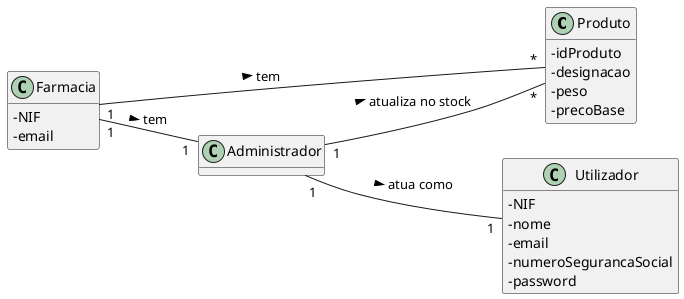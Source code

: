 @startuml
skinparam classAttributeIconSize 0
hide methods
left to right direction

class Produto {
  -idProduto
  -designacao
  -peso
  -precoBase
}

class Farmacia {
  -NIF
  -email
}

class Utilizador {
  -NIF
  -nome
  -email
  -numeroSegurancaSocial
  -password
}

Administrador "1" -- "1" Utilizador: atua como >
Administrador "1" -- "*" Produto: atualiza no stock >
Farmacia "1" -- "*" Produto: tem >
Farmacia "1" -- "1" Administrador: tem >

@enduml